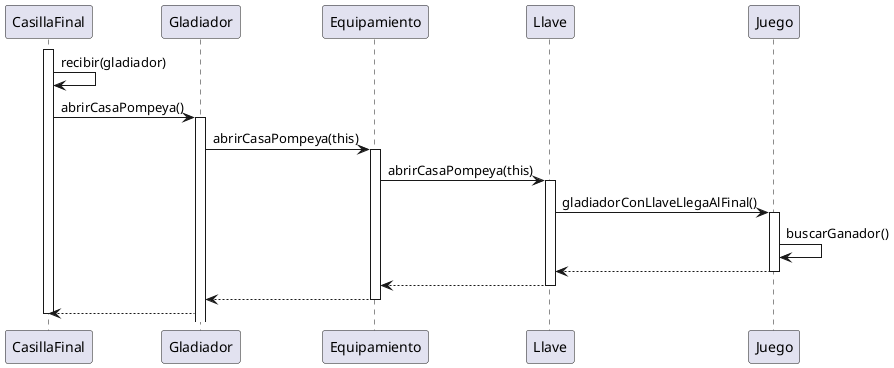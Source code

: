 @startuml
activate CasillaFinal
CasillaFinal -> CasillaFinal: recibir(gladiador)
CasillaFinal -> Gladiador: abrirCasaPompeya()
activate Gladiador
Gladiador -> Equipamiento: abrirCasaPompeya(this)
activate Equipamiento
Equipamiento -> Llave: abrirCasaPompeya(this)
activate Llave
Llave -> Juego: gladiadorConLlaveLlegaAlFinal()
activate Juego
Juego -> Juego: buscarGanador()
Juego --> Llave
deactivate Juego
Llave --> Equipamiento
deactivate Llave
Equipamiento --> Gladiador
deactivate Equipamiento
Gladiador --> CasillaFinal
deactivate CasillaFinal


@enduml